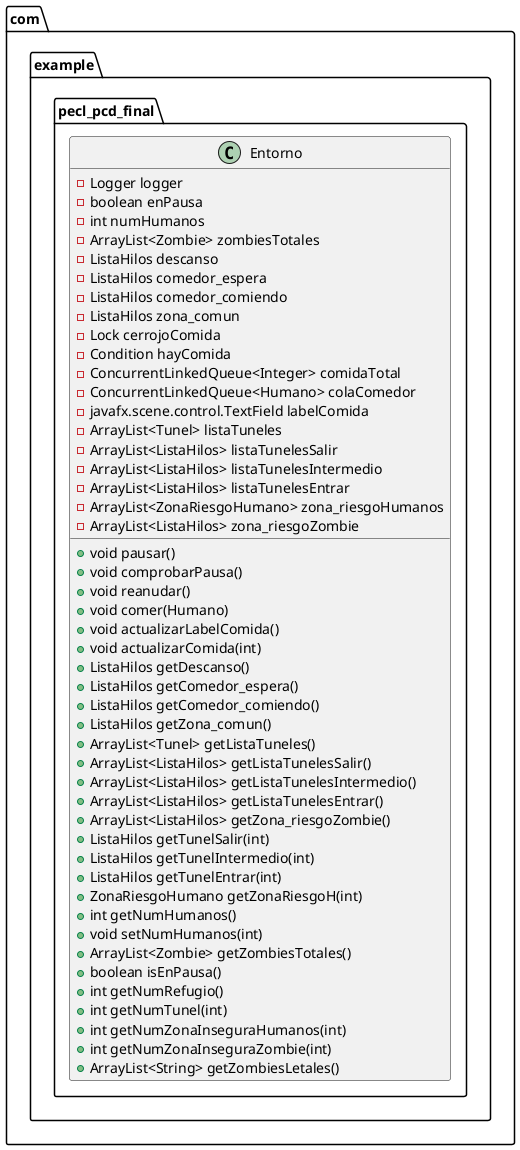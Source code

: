 @startuml
class com.example.pecl_pcd_final.Entorno {
- Logger logger
- boolean enPausa
- int numHumanos
- ArrayList<Zombie> zombiesTotales
- ListaHilos descanso
- ListaHilos comedor_espera
- ListaHilos comedor_comiendo
- ListaHilos zona_comun
- Lock cerrojoComida
- Condition hayComida
- ConcurrentLinkedQueue<Integer> comidaTotal
- ConcurrentLinkedQueue<Humano> colaComedor
- javafx.scene.control.TextField labelComida
- ArrayList<Tunel> listaTuneles
- ArrayList<ListaHilos> listaTunelesSalir
- ArrayList<ListaHilos> listaTunelesIntermedio
- ArrayList<ListaHilos> listaTunelesEntrar
- ArrayList<ZonaRiesgoHumano> zona_riesgoHumanos
- ArrayList<ListaHilos> zona_riesgoZombie
+ void pausar()
+ void comprobarPausa()
+ void reanudar()
+ void comer(Humano)
+ void actualizarLabelComida()
+ void actualizarComida(int)
+ ListaHilos getDescanso()
+ ListaHilos getComedor_espera()
+ ListaHilos getComedor_comiendo()
+ ListaHilos getZona_comun()
+ ArrayList<Tunel> getListaTuneles()
+ ArrayList<ListaHilos> getListaTunelesSalir()
+ ArrayList<ListaHilos> getListaTunelesIntermedio()
+ ArrayList<ListaHilos> getListaTunelesEntrar()
+ ArrayList<ListaHilos> getZona_riesgoZombie()
+ ListaHilos getTunelSalir(int)
+ ListaHilos getTunelIntermedio(int)
+ ListaHilos getTunelEntrar(int)
+ ZonaRiesgoHumano getZonaRiesgoH(int)
+ int getNumHumanos()
+ void setNumHumanos(int)
+ ArrayList<Zombie> getZombiesTotales()
+ boolean isEnPausa()
+ int getNumRefugio()
+ int getNumTunel(int)
+ int getNumZonaInseguraHumanos(int)
+ int getNumZonaInseguraZombie(int)
+ ArrayList<String> getZombiesLetales()
}


@endumll